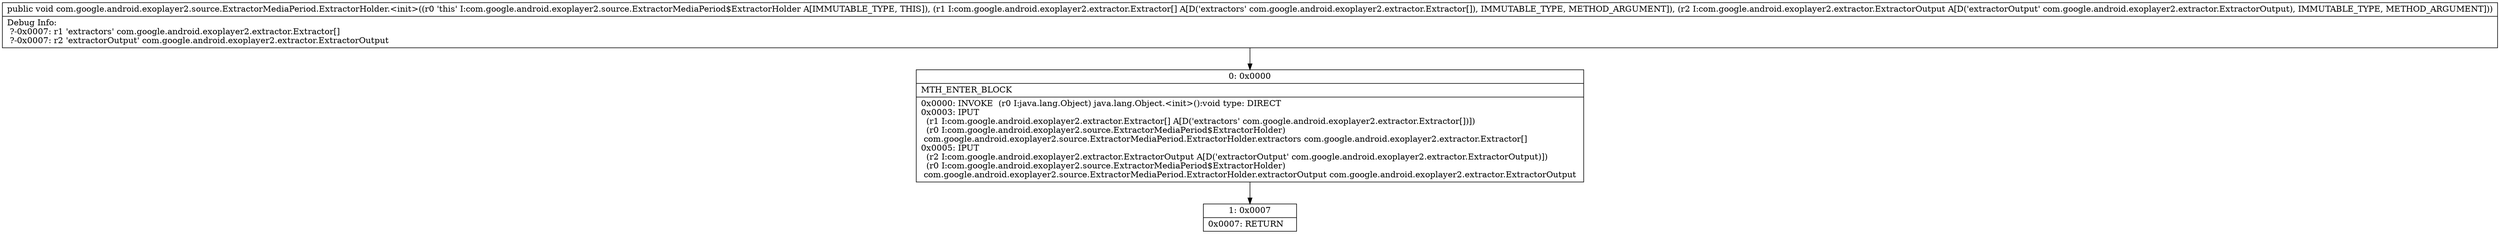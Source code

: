 digraph "CFG forcom.google.android.exoplayer2.source.ExtractorMediaPeriod.ExtractorHolder.\<init\>([Lcom\/google\/android\/exoplayer2\/extractor\/Extractor;Lcom\/google\/android\/exoplayer2\/extractor\/ExtractorOutput;)V" {
Node_0 [shape=record,label="{0\:\ 0x0000|MTH_ENTER_BLOCK\l|0x0000: INVOKE  (r0 I:java.lang.Object) java.lang.Object.\<init\>():void type: DIRECT \l0x0003: IPUT  \l  (r1 I:com.google.android.exoplayer2.extractor.Extractor[] A[D('extractors' com.google.android.exoplayer2.extractor.Extractor[])])\l  (r0 I:com.google.android.exoplayer2.source.ExtractorMediaPeriod$ExtractorHolder)\l com.google.android.exoplayer2.source.ExtractorMediaPeriod.ExtractorHolder.extractors com.google.android.exoplayer2.extractor.Extractor[] \l0x0005: IPUT  \l  (r2 I:com.google.android.exoplayer2.extractor.ExtractorOutput A[D('extractorOutput' com.google.android.exoplayer2.extractor.ExtractorOutput)])\l  (r0 I:com.google.android.exoplayer2.source.ExtractorMediaPeriod$ExtractorHolder)\l com.google.android.exoplayer2.source.ExtractorMediaPeriod.ExtractorHolder.extractorOutput com.google.android.exoplayer2.extractor.ExtractorOutput \l}"];
Node_1 [shape=record,label="{1\:\ 0x0007|0x0007: RETURN   \l}"];
MethodNode[shape=record,label="{public void com.google.android.exoplayer2.source.ExtractorMediaPeriod.ExtractorHolder.\<init\>((r0 'this' I:com.google.android.exoplayer2.source.ExtractorMediaPeriod$ExtractorHolder A[IMMUTABLE_TYPE, THIS]), (r1 I:com.google.android.exoplayer2.extractor.Extractor[] A[D('extractors' com.google.android.exoplayer2.extractor.Extractor[]), IMMUTABLE_TYPE, METHOD_ARGUMENT]), (r2 I:com.google.android.exoplayer2.extractor.ExtractorOutput A[D('extractorOutput' com.google.android.exoplayer2.extractor.ExtractorOutput), IMMUTABLE_TYPE, METHOD_ARGUMENT]))  | Debug Info:\l  ?\-0x0007: r1 'extractors' com.google.android.exoplayer2.extractor.Extractor[]\l  ?\-0x0007: r2 'extractorOutput' com.google.android.exoplayer2.extractor.ExtractorOutput\l}"];
MethodNode -> Node_0;
Node_0 -> Node_1;
}

